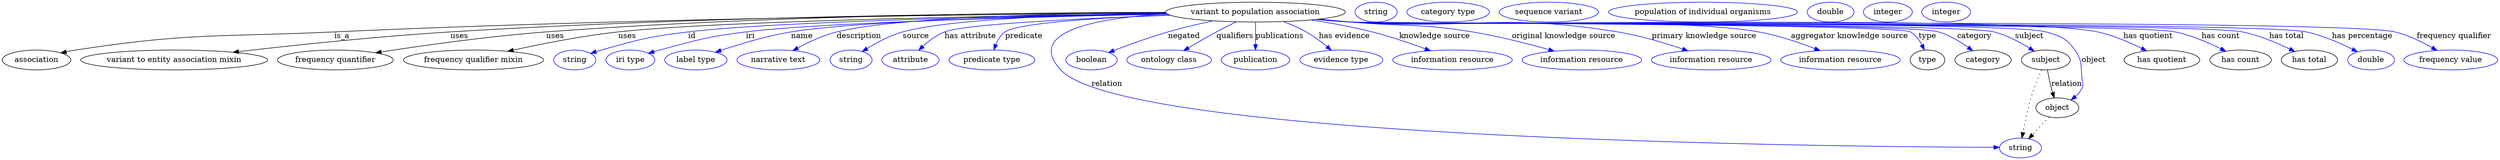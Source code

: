 digraph {
	graph [bb="0,0,3696.6,283"];
	node [label="\N"];
	"variant to population association"	[height=0.5,
		label="variant to population association",
		pos="1854,265",
		width=3.5025];
	association	[height=0.5,
		pos="50.046,178",
		width=1.3902];
	"variant to population association" -> association	[label=is_a,
		lp="496.05,221.5",
		pos="e,85.976,190.55 1728.4,263.39 1487.2,261.64 942.58,254.9 485.05,229 317.56,219.52 273.97,226.7 109.05,196 104.68,195.19 100.18,194.19 \
95.696,193.09"];
	"variant to entity association mixin"	[height=0.5,
		pos="250.05,178",
		width=3.665];
	"variant to population association" -> "variant to entity association mixin"	[label=uses,
		lp="668.05,221.5",
		pos="e,334.97,191.8 1727.9,264.18 1509.4,263.63 1046.1,258.65 656.05,229 549.15,220.87 427.15,204.95 345.03,193.24"];
	"frequency quantifier"	[height=0.5,
		pos="482.05,178",
		width=2.2748];
	"variant to population association" -> "frequency quantifier"	[label=uses,
		lp="808.05,221.5",
		pos="e,540.2,190.69 1728,264.46 1529.3,264.14 1131.7,259.29 796.05,229 710.72,221.3 613.45,204.56 550.07,192.57"];
	"frequency qualifier mixin"	[height=0.5,
		pos="683.05,178",
		width=2.7984];
	"variant to population association" -> "frequency qualifier mixin"	[label=uses,
		lp="914.05,221.5",
		pos="e,734.32,193.58 1729.2,262.32 1508.5,258.87 1058.1,249.5 902.05,229 848.06,221.91 787.81,207.68 744.2,196.21"];
	id	[color=blue,
		height=0.5,
		label=string,
		pos="832.05,178",
		width=0.84854];
	"variant to population association" -> id	[color=blue,
		label=id,
		lp="1011.5,221.5",
		pos="e,855.49,189.71 1729.7,261.93 1528.9,258.06 1141.9,248.33 1006,229 945.32,220.36 930.23,215.39 872.05,196 869.67,195.21 867.23,194.33 \
864.79,193.41",
		style=solid];
	iri	[color=blue,
		height=0.5,
		label="iri type",
		pos="917.05,178",
		width=1.011];
	"variant to population association" -> iri	[color=blue,
		label=iri,
		lp="1099.5,221.5",
		pos="e,945.1,189.9 1730.3,261.35 1547,256.91 1212.2,246.67 1093,229 1034.1,220.25 1020,213.69 963.05,196 960.3,195.15 957.48,194.22 954.65,\
193.26",
		style=solid];
	name	[color=blue,
		height=0.5,
		label="label type",
		pos="1017,178",
		width=1.2638];
	"variant to population association" -> name	[color=blue,
		label=name,
		lp="1178.5,221.5",
		pos="e,1046.6,191.85 1729.6,261.86 1560.7,258.23 1267.9,249.21 1163,229 1125.7,221.81 1084.9,207.22 1055.9,195.65",
		style=solid];
	description	[color=blue,
		height=0.5,
		label="narrative text",
		pos="1138,178",
		width=1.6068];
	"variant to population association" -> description	[color=blue,
		label=description,
		lp="1263.5,221.5",
		pos="e,1161.1,194.74 1728.3,263.21 1574.3,261.14 1322.9,253.91 1233,229 1210.7,222.81 1187.7,210.84 1169.9,200.16",
		style=solid];
	source	[color=blue,
		height=0.5,
		label=string,
		pos="1244,178",
		width=0.84854];
	"variant to population association" -> source	[color=blue,
		label=source,
		lp="1348,221.5",
		pos="e,1262,192.78 1729.5,262.21 1598.6,259.16 1401.9,250.97 1330,229 1308.6,222.44 1286.8,209.66 1270.5,198.66",
		style=solid];
	"has attribute"	[color=blue,
		height=0.5,
		label=attribute,
		pos="1333,178",
		width=1.1193];
	"variant to population association" -> "has attribute"	[color=blue,
		label="has attribute",
		lp="1426.5,221.5",
		pos="e,1347.1,195.12 1728.7,263.01 1613.4,260.56 1451.8,252.81 1393,229 1378.5,223.1 1364.8,212.29 1354.2,202.23",
		style=solid];
	predicate	[color=blue,
		height=0.5,
		label="predicate type",
		pos="1452,178",
		width=1.679];
	"variant to population association" -> predicate	[color=blue,
		label=predicate,
		lp="1501,221.5",
		pos="e,1455.7,196.24 1735.2,258.84 1632.5,253.43 1497.1,243.65 1476,229 1468.1,223.49 1462.7,214.62 1459.1,205.88",
		style=solid];
	relation	[color=blue,
		height=0.5,
		label=string,
		pos="2980,18",
		width=0.84854];
	"variant to population association" -> relation	[color=blue,
		label=relation,
		lp="1646,134.5",
		pos="e,2949.4,19.632 1736.6,258.31 1630.9,249 1500.6,224.5 1559,160 1654.3,54.802 2716.2,24.984 2939.1,19.864",
		style=solid];
	negated	[color=blue,
		height=0.5,
		label=boolean,
		pos="1606,178",
		width=1.0652];
	"variant to population association" -> negated	[color=blue,
		label=negated,
		lp="1751.5,221.5",
		pos="e,1633.3,190.98 1795.9,248.99 1775,243.22 1751.3,236.27 1730,229 1700.2,218.8 1667.1,205.33 1642.6,194.94",
		style=solid];
	qualifiers	[color=blue,
		height=0.5,
		label="ontology class",
		pos="1724,178",
		width=1.7151];
	"variant to population association" -> qualifiers	[color=blue,
		label=qualifiers,
		lp="1824.5,221.5",
		pos="e,1747.6,194.89 1827.7,247.38 1818.6,241.6 1808.3,235.05 1799,229 1784.8,219.75 1769.2,209.38 1756,200.49",
		style=solid];
	publications	[color=blue,
		height=0.5,
		label=publication,
		pos="1854,178",
		width=1.3902];
	"variant to population association" -> publications	[color=blue,
		label=publications,
		lp="1887.5,221.5",
		pos="e,1854,196.18 1854,246.8 1854,235.16 1854,219.55 1854,206.24",
		style=solid];
	"has evidence"	[color=blue,
		height=0.5,
		label="evidence type",
		pos="1982,178",
		width=1.661];
	"variant to population association" -> "has evidence"	[color=blue,
		label="has evidence",
		lp="1979,221.5",
		pos="e,1965.5,195.57 1891.6,247.78 1902.7,242.38 1914.6,235.95 1925,229 1936.6,221.27 1948.4,211.39 1958.1,202.46",
		style=solid];
	"knowledge source"	[color=blue,
		height=0.5,
		label="information resource",
		pos="2145,178",
		width=2.3651];
	"variant to population association" -> "knowledge source"	[color=blue,
		label="knowledge source",
		lp="2110.5,221.5",
		pos="e,2110.3,194.48 1929.8,250.54 1957.8,244.86 1989.6,237.57 2018,229 2046.2,220.52 2076.9,208.52 2101,198.4",
		style=solid];
	"original knowledge source"	[color=blue,
		height=0.5,
		label="information resource",
		pos="2333,178",
		width=2.3651];
	"variant to population association" -> "original knowledge source"	[color=blue,
		label="original knowledge source",
		lp="2298.5,221.5",
		pos="e,2291.2,193.73 1944.1,252.38 1959.1,250.52 1974.5,248.66 1989,247 2066.7,238.12 2087.3,244.16 2164,229 2204,221.1 2248.2,207.88 \
2281.3,197.02",
		style=solid];
	"primary knowledge source"	[color=blue,
		height=0.5,
		label="information resource",
		pos="2521,178",
		width=2.3651];
	"variant to population association" -> "primary knowledge source"	[color=blue,
		label="primary knowledge source",
		lp="2502,221.5",
		pos="e,2485.2,194.47 1941.4,251.98 1957.3,250.09 1973.6,248.33 1989,247 2160.2,232.26 2206.3,261.14 2375,229 2409.7,222.41 2447.2,209.39 \
2475.6,198.3",
		style=solid];
	"aggregator knowledge source"	[color=blue,
		height=0.5,
		label="information resource",
		pos="2709,178",
		width=2.3651];
	"variant to population association" -> "aggregator knowledge source"	[color=blue,
		label="aggregator knowledge source",
		lp="2711,221.5",
		pos="e,2677.1,194.78 1940.7,251.85 1956.7,249.96 1973.4,248.22 1989,247 2119.8,236.79 2450.5,254.91 2579,229 2609.8,222.8 2642.9,210.01 \
2667.9,198.93",
		style=solid];
	type	[height=0.5,
		pos="2839,178",
		width=0.75];
	"variant to population association" -> type	[color=blue,
		label=type,
		lp="2826,221.5",
		pos="e,2829.8,195.3 1940.3,251.79 1956.5,249.89 1973.3,248.17 1989,247 2033.7,243.7 2754.4,247.9 2795,229 2806.7,223.56 2816.6,213.39 \
2824,203.64",
		style=solid];
	category	[height=0.5,
		pos="2925,178",
		width=1.1374];
	"variant to population association" -> category	[color=blue,
		label=category,
		lp="2899.5,221.5",
		pos="e,2906.3,194.25 1940,251.82 1956.2,249.9 1973.1,248.17 1989,247 2083.6,240.07 2751,255.35 2842,229 2862.2,223.18 2882.4,211.18 2897.8,\
200.4",
		style=solid];
	subject	[height=0.5,
		pos="3020,178",
		width=0.99297];
	"variant to population association" -> subject	[color=blue,
		label=subject,
		lp="2984.5,221.5",
		pos="e,3000.5,193.08 1940,251.79 1956.2,249.88 1973.1,248.15 1989,247 2093,239.48 2826.2,255.42 2927,229 2950.3,222.91 2974.1,209.94 \
2991.9,198.73",
		style=solid];
	object	[height=0.5,
		pos="3040,91",
		width=0.9027];
	"variant to population association" -> object	[color=blue,
		label=object,
		lp="3094,178",
		pos="e,3060.4,105.33 1940,251.77 1956.2,249.86 1973.1,248.14 1989,247 2102,238.91 2898.9,259.34 3008,229 3036.2,221.16 3047.5,219.46 \
3065,196 3079.8,176.22 3075.1,166.51 3078,142 3078.8,135.38 3080.7,133.11 3078,127 3075.6,121.53 3071.9,116.53 3067.7,112.14",
		style=solid];
	"has quotient"	[height=0.5,
		pos="3198,178",
		width=1.4985];
	"variant to population association" -> "has quotient"	[color=blue,
		label="has quotient",
		lp="3177.5,221.5",
		pos="e,3176.6,194.54 1940,251.75 1956.2,249.84 1973.1,248.13 1989,247 2112.9,238.23 2986,260.55 3106,229 3128.2,223.18 3150.8,210.97 \
3168.1,200.07",
		style=solid];
	"has count"	[height=0.5,
		pos="3314,178",
		width=1.2277];
	"variant to population association" -> "has count"	[color=blue,
		label="has count",
		lp="3281,221.5",
		pos="e,3292,193.83 1940,251.74 1956.2,249.82 1973.1,248.11 1989,247 2124.9,237.47 3082.8,261.54 3215,229 3239.3,223.03 3264.4,210.27 \
3283.3,199.13",
		style=solid];
	"has total"	[height=0.5,
		pos="3416,178",
		width=1.1193];
	"variant to population association" -> "has total"	[color=blue,
		label="has total",
		lp="3377,221.5",
		pos="e,3393.7,193.13 1939.6,251.76 1956,249.84 1973,248.11 1989,247 2135.6,236.81 3168,262.35 3311,229 3337.3,222.88 3364.7,209.54 3385,\
198.17",
		style=solid];
	"has percentage"	[color=blue,
		height=0.5,
		label=double,
		pos="3509,178",
		width=0.95686];
	"variant to population association" -> "has percentage"	[color=blue,
		label="has percentage",
		lp="3487.5,221.5",
		pos="e,3487.9,192.43 1939.6,251.75 1956,249.83 1973,248.11 1989,247 2067.5,241.58 3327.5,246.81 3404,229 3430.8,222.77 3458.8,209.03 \
3479.2,197.52",
		style=solid];
	"frequency qualifier"	[color=blue,
		height=0.5,
		label="frequency value",
		pos="3629,178",
		width=1.8776];
	"variant to population association" -> "frequency qualifier"	[color=blue,
		label="frequency qualifier",
		lp="3622.5,221.5",
		pos="e,3605.6,195.06 1939.6,251.74 1956,249.81 1973,248.1 1989,247 2074.6,241.14 3448.9,249.69 3532,229 3554.9,223.31 3578.4,211.36 3596.6,\
200.56",
		style=solid];
	association_type	[color=blue,
		height=0.5,
		label=string,
		pos="2029,265",
		width=0.84854];
	association_category	[color=blue,
		height=0.5,
		label="category type",
		pos="2136,265",
		width=1.6249];
	subject -> relation	[pos="e,2983.2,36.027 3014.3,160.08 3009.9,146.39 3003.6,126.58 2999,109 2993.6,88.036 2988.6,64.025 2985.1,46.079",
		style=dotted];
	subject -> object	[label=relation,
		lp="3053,134.5",
		pos="e,3036.1,108.89 3024.1,159.8 3026.8,148.09 3030.6,132.34 3033.7,118.97"];
	"variant to population association_subject"	[color=blue,
		height=0.5,
		label="sequence variant",
		pos="2282,265",
		width=1.9318];
	object -> relation	[pos="e,2993.3,34.713 3026.7,74.243 3018.9,64.959 3008.8,53.033 3000,42.64",
		style=dotted];
	"variant to population association_object"	[color=blue,
		height=0.5,
		label="population of individual organisms",
		pos="2505,265",
		width=3.7552];
	"variant to population association_has quotient"	[color=blue,
		height=0.5,
		label=double,
		pos="2693,265",
		width=0.95686];
	"variant to population association_has count"	[color=blue,
		height=0.5,
		label=integer,
		pos="2781,265",
		width=0.97491];
	"variant to population association_has total"	[color=blue,
		height=0.5,
		label=integer,
		pos="2869,265",
		width=0.97491];
}
